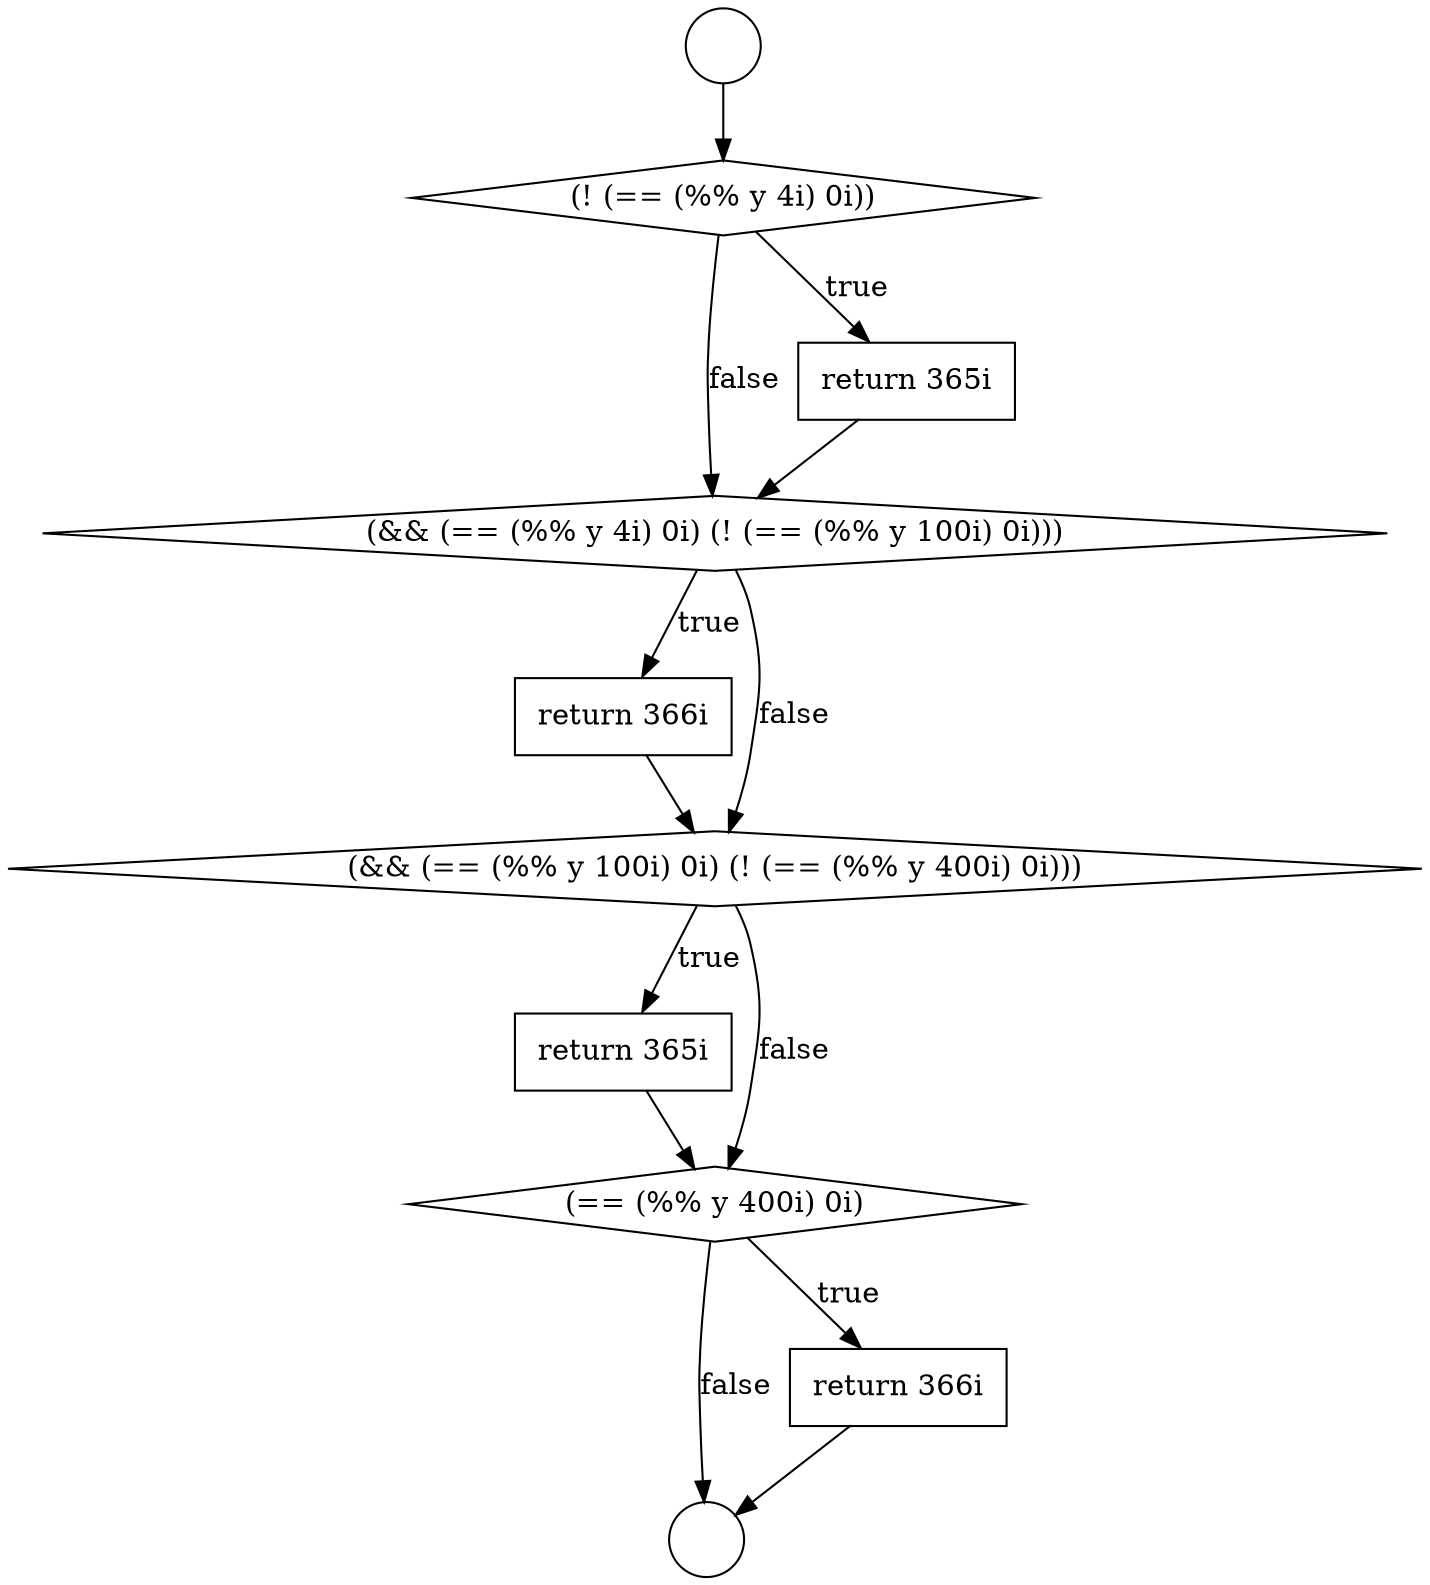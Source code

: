 digraph {
  node21454 [shape=diamond, label=<<font color="black">(! (== (%% y 4i) 0i))</font>> color="black" fillcolor="white" style=filled]
  node21459 [shape=none, margin=0, label=<<font color="black">
    <table border="0" cellborder="1" cellspacing="0" cellpadding="10">
      <tr><td align="left">return 365i</td></tr>
    </table>
  </font>> color="black" fillcolor="white" style=filled]
  node21453 [shape=circle label=" " color="black" fillcolor="white" style=filled]
  node21460 [shape=diamond, label=<<font color="black">(== (%% y 400i) 0i)</font>> color="black" fillcolor="white" style=filled]
  node21456 [shape=diamond, label=<<font color="black">(&amp;&amp; (== (%% y 4i) 0i) (! (== (%% y 100i) 0i)))</font>> color="black" fillcolor="white" style=filled]
  node21452 [shape=circle label=" " color="black" fillcolor="white" style=filled]
  node21457 [shape=none, margin=0, label=<<font color="black">
    <table border="0" cellborder="1" cellspacing="0" cellpadding="10">
      <tr><td align="left">return 366i</td></tr>
    </table>
  </font>> color="black" fillcolor="white" style=filled]
  node21455 [shape=none, margin=0, label=<<font color="black">
    <table border="0" cellborder="1" cellspacing="0" cellpadding="10">
      <tr><td align="left">return 365i</td></tr>
    </table>
  </font>> color="black" fillcolor="white" style=filled]
  node21458 [shape=diamond, label=<<font color="black">(&amp;&amp; (== (%% y 100i) 0i) (! (== (%% y 400i) 0i)))</font>> color="black" fillcolor="white" style=filled]
  node21461 [shape=none, margin=0, label=<<font color="black">
    <table border="0" cellborder="1" cellspacing="0" cellpadding="10">
      <tr><td align="left">return 366i</td></tr>
    </table>
  </font>> color="black" fillcolor="white" style=filled]
  node21458 -> node21459 [label=<<font color="black">true</font>> color="black"]
  node21458 -> node21460 [label=<<font color="black">false</font>> color="black"]
  node21455 -> node21456 [ color="black"]
  node21460 -> node21461 [label=<<font color="black">true</font>> color="black"]
  node21460 -> node21453 [label=<<font color="black">false</font>> color="black"]
  node21461 -> node21453 [ color="black"]
  node21457 -> node21458 [ color="black"]
  node21456 -> node21457 [label=<<font color="black">true</font>> color="black"]
  node21456 -> node21458 [label=<<font color="black">false</font>> color="black"]
  node21452 -> node21454 [ color="black"]
  node21454 -> node21455 [label=<<font color="black">true</font>> color="black"]
  node21454 -> node21456 [label=<<font color="black">false</font>> color="black"]
  node21459 -> node21460 [ color="black"]
}
